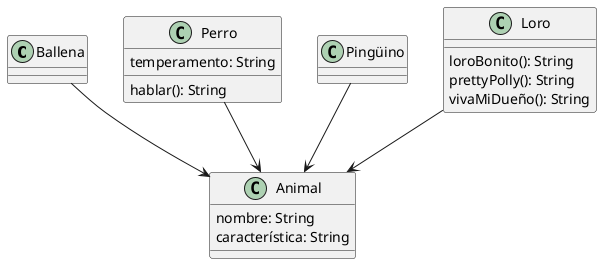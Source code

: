 @startuml
Ballena-->Animal
Perro-->Animal
Pingüino-->Animal
Loro-->Animal

Class Animal{
nombre: String
característica: String
}

Class Ballena{}

Class Perro{
temperamento: String
hablar(): String
}

Class Pingüino{}

Class Loro{
loroBonito(): String
prettyPolly(): String
vivaMiDueño(): String
}
@enduml